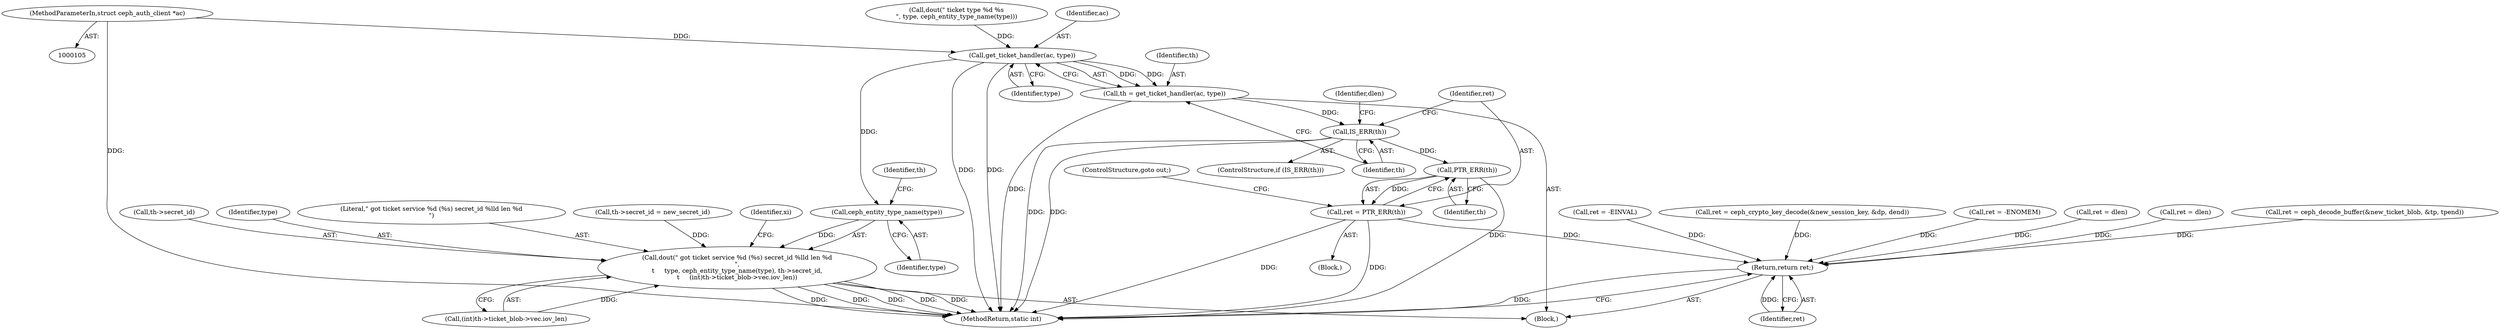 digraph "0_linux_c27a3e4d667fdcad3db7b104f75659478e0c68d8_2@pointer" {
"1000106" [label="(MethodParameterIn,struct ceph_auth_client *ac)"];
"1000172" [label="(Call,get_ticket_handler(ac, type))"];
"1000170" [label="(Call,th = get_ticket_handler(ac, type))"];
"1000176" [label="(Call,IS_ERR(th))"];
"1000181" [label="(Call,PTR_ERR(th))"];
"1000179" [label="(Call,ret = PTR_ERR(th))"];
"1000455" [label="(Return,return ret;)"];
"1000429" [label="(Call,ceph_entity_type_name(type))"];
"1000426" [label="(Call,dout(\" got ticket service %d (%s) secret_id %lld len %d\n\",\n\t     type, ceph_entity_type_name(type), th->secret_id,\n\t     (int)th->ticket_blob->vec.iov_len))"];
"1000456" [label="(Identifier,ret)"];
"1000463" [label="(MethodReturn,static int)"];
"1000455" [label="(Return,return ret;)"];
"1000106" [label="(MethodParameterIn,struct ceph_auth_client *ac)"];
"1000170" [label="(Call,th = get_ticket_handler(ac, type))"];
"1000182" [label="(Identifier,th)"];
"1000179" [label="(Call,ret = PTR_ERR(th))"];
"1000232" [label="(Call,ret = ceph_crypto_key_decode(&new_session_key, &dp, dend))"];
"1000110" [label="(Block,)"];
"1000180" [label="(Identifier,ret)"];
"1000174" [label="(Identifier,type)"];
"1000426" [label="(Call,dout(\" got ticket service %d (%s) secret_id %lld len %d\n\",\n\t     type, ceph_entity_type_name(type), th->secret_id,\n\t     (int)th->ticket_blob->vec.iov_len))"];
"1000178" [label="(Block,)"];
"1000328" [label="(Call,ret = -ENOMEM)"];
"1000431" [label="(Call,th->secret_id)"];
"1000300" [label="(Call,ret = dlen)"];
"1000173" [label="(Identifier,ac)"];
"1000432" [label="(Identifier,th)"];
"1000428" [label="(Identifier,type)"];
"1000427" [label="(Literal,\" got ticket service %d (%s) secret_id %lld len %d\n\")"];
"1000411" [label="(Call,th->secret_id = new_secret_id)"];
"1000156" [label="(Call,dout(\" ticket type %d %s\n\", type, ceph_entity_type_name(type)))"];
"1000176" [label="(Call,IS_ERR(th))"];
"1000434" [label="(Call,(int)th->ticket_blob->vec.iov_len)"];
"1000175" [label="(ControlStructure,if (IS_ERR(th)))"];
"1000172" [label="(Call,get_ticket_handler(ac, type))"];
"1000198" [label="(Call,ret = dlen)"];
"1000183" [label="(ControlStructure,goto out;)"];
"1000372" [label="(Call,ret = ceph_decode_buffer(&new_ticket_blob, &tp, tpend))"];
"1000185" [label="(Identifier,dlen)"];
"1000458" [label="(Call,ret = -EINVAL)"];
"1000181" [label="(Call,PTR_ERR(th))"];
"1000445" [label="(Identifier,xi)"];
"1000177" [label="(Identifier,th)"];
"1000171" [label="(Identifier,th)"];
"1000429" [label="(Call,ceph_entity_type_name(type))"];
"1000430" [label="(Identifier,type)"];
"1000106" -> "1000105"  [label="AST: "];
"1000106" -> "1000463"  [label="DDG: "];
"1000106" -> "1000172"  [label="DDG: "];
"1000172" -> "1000170"  [label="AST: "];
"1000172" -> "1000174"  [label="CFG: "];
"1000173" -> "1000172"  [label="AST: "];
"1000174" -> "1000172"  [label="AST: "];
"1000170" -> "1000172"  [label="CFG: "];
"1000172" -> "1000463"  [label="DDG: "];
"1000172" -> "1000463"  [label="DDG: "];
"1000172" -> "1000170"  [label="DDG: "];
"1000172" -> "1000170"  [label="DDG: "];
"1000156" -> "1000172"  [label="DDG: "];
"1000172" -> "1000429"  [label="DDG: "];
"1000170" -> "1000110"  [label="AST: "];
"1000171" -> "1000170"  [label="AST: "];
"1000177" -> "1000170"  [label="CFG: "];
"1000170" -> "1000463"  [label="DDG: "];
"1000170" -> "1000176"  [label="DDG: "];
"1000176" -> "1000175"  [label="AST: "];
"1000176" -> "1000177"  [label="CFG: "];
"1000177" -> "1000176"  [label="AST: "];
"1000180" -> "1000176"  [label="CFG: "];
"1000185" -> "1000176"  [label="CFG: "];
"1000176" -> "1000463"  [label="DDG: "];
"1000176" -> "1000463"  [label="DDG: "];
"1000176" -> "1000181"  [label="DDG: "];
"1000181" -> "1000179"  [label="AST: "];
"1000181" -> "1000182"  [label="CFG: "];
"1000182" -> "1000181"  [label="AST: "];
"1000179" -> "1000181"  [label="CFG: "];
"1000181" -> "1000463"  [label="DDG: "];
"1000181" -> "1000179"  [label="DDG: "];
"1000179" -> "1000178"  [label="AST: "];
"1000180" -> "1000179"  [label="AST: "];
"1000183" -> "1000179"  [label="CFG: "];
"1000179" -> "1000463"  [label="DDG: "];
"1000179" -> "1000463"  [label="DDG: "];
"1000179" -> "1000455"  [label="DDG: "];
"1000455" -> "1000110"  [label="AST: "];
"1000455" -> "1000456"  [label="CFG: "];
"1000456" -> "1000455"  [label="AST: "];
"1000463" -> "1000455"  [label="CFG: "];
"1000455" -> "1000463"  [label="DDG: "];
"1000456" -> "1000455"  [label="DDG: "];
"1000458" -> "1000455"  [label="DDG: "];
"1000232" -> "1000455"  [label="DDG: "];
"1000300" -> "1000455"  [label="DDG: "];
"1000372" -> "1000455"  [label="DDG: "];
"1000328" -> "1000455"  [label="DDG: "];
"1000198" -> "1000455"  [label="DDG: "];
"1000429" -> "1000426"  [label="AST: "];
"1000429" -> "1000430"  [label="CFG: "];
"1000430" -> "1000429"  [label="AST: "];
"1000432" -> "1000429"  [label="CFG: "];
"1000429" -> "1000426"  [label="DDG: "];
"1000426" -> "1000110"  [label="AST: "];
"1000426" -> "1000434"  [label="CFG: "];
"1000427" -> "1000426"  [label="AST: "];
"1000428" -> "1000426"  [label="AST: "];
"1000431" -> "1000426"  [label="AST: "];
"1000434" -> "1000426"  [label="AST: "];
"1000445" -> "1000426"  [label="CFG: "];
"1000426" -> "1000463"  [label="DDG: "];
"1000426" -> "1000463"  [label="DDG: "];
"1000426" -> "1000463"  [label="DDG: "];
"1000426" -> "1000463"  [label="DDG: "];
"1000426" -> "1000463"  [label="DDG: "];
"1000411" -> "1000426"  [label="DDG: "];
"1000434" -> "1000426"  [label="DDG: "];
}

